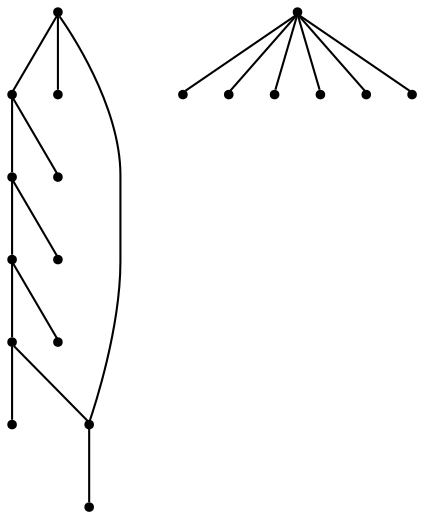 graph {
  node [shape=point,comment="{\"directed\":false,\"doi\":\"10.1007/978-3-319-27261-0_39\",\"figure\":\"6 (1)\"}"]

  v0 [pos="420.3794684494483,401.3911163733884"]
  v1 [pos="395.37652645628935,358.08869768837155"]
  v2 [pos="470.3832699150867,401.3911163733884"]
  v3 [pos="345.3758487716704,358.08869768837155"]
  v4 [pos="420.3794684494483,314.7856113331518"]
  v5 [pos="395.37652645628935,444.6932807078516"]
  v6 [pos="420.3794684494483,487.99951465117124"]
  v7 [pos="370.37670824414977,651.4037450478766"]
  v8 [pos="470.3832699150867,651.4037450478766"]
  v9 [pos="420.3794684494483,564.7943055225153"]
  v10 [pos="320.37498929919104,738.0113564286345"]
  v11 [pos="320.37498929919104,564.7943055225152"]
  v12 [pos="270.37118783355265,651.4037450478766"]
  v13 [pos="420.3794684494483,738.0113564286345"]
  v14 [pos="320.37498929919104,401.3911163733884"]
  v15 [pos="320.37498929919104,314.7856113331518"]
  v16 [pos="345.3758487716704,444.6932807078516"]
  v17 [pos="320.37498929919104,487.99951465117124"]
  v18 [pos="270.37118783355265,401.3911163733884"]

  v0 -- v1 [id="-1",pos="420.3794684494483,401.3911163733884 395.37652645628935,358.08869768837155 395.37652645628935,358.08869768837155 395.37652645628935,358.08869768837155"]
  v0 -- v2 [id="-2",pos="420.3794684494483,401.3911163733884 470.3832699150867,401.3911163733884 470.3832699150867,401.3911163733884 470.3832699150867,401.3911163733884"]
  v1 -- v3 [id="-3",pos="395.37652645628935,358.08869768837155 345.3758487716704,358.08869768837155 345.3758487716704,358.08869768837155 345.3758487716704,358.08869768837155"]
  v1 -- v4 [id="-4",pos="395.37652645628935,358.08869768837155 420.3794684494483,314.7856113331518 420.3794684494483,314.7856113331518 420.3794684494483,314.7856113331518"]
  v5 -- v0 [id="-5",pos="395.37652645628935,444.6932807078516 420.3794684494483,401.3911163733884 420.3794684494483,401.3911163733884 420.3794684494483,401.3911163733884"]
  v5 -- v6 [id="-6",pos="395.37652645628935,444.6932807078516 420.3794684494483,487.99951465117124 420.3794684494483,487.99951465117124 420.3794684494483,487.99951465117124"]
  v7 -- v8 [id="-7",pos="370.37670824414977,651.4037450478766 470.3832699150867,651.4037450478766 470.3832699150867,651.4037450478766 470.3832699150867,651.4037450478766"]
  v7 -- v9 [id="-8",pos="370.37670824414977,651.4037450478766 420.3794684494483,564.7943055225153 420.3794684494483,564.7943055225153 420.3794684494483,564.7943055225153"]
  v7 -- v10 [id="-9",pos="370.37670824414977,651.4037450478766 320.37498929919104,738.0113564286345 320.37498929919104,738.0113564286345 320.37498929919104,738.0113564286345"]
  v7 -- v11 [id="-10",pos="370.37670824414977,651.4037450478766 320.37498929919104,564.7943055225152 320.37498929919104,564.7943055225152 320.37498929919104,564.7943055225152"]
  v7 -- v12 [id="-11",pos="370.37670824414977,651.4037450478766 270.37118783355265,651.4037450478766 270.37118783355265,651.4037450478766 270.37118783355265,651.4037450478766"]
  v7 -- v13 [id="-12",pos="370.37670824414977,651.4037450478766 420.3794684494483,738.0113564286345 420.3794684494483,738.0113564286345 420.3794684494483,738.0113564286345"]
  v3 -- v14 [id="-13",pos="345.3758487716704,358.08869768837155 320.37498929919104,401.3911163733884 320.37498929919104,401.3911163733884 320.37498929919104,401.3911163733884"]
  v3 -- v15 [id="-14",pos="345.3758487716704,358.08869768837155 320.37498929919104,314.7856113331518 320.37498929919104,314.7856113331518 320.37498929919104,314.7856113331518"]
  v16 -- v5 [id="-15",pos="345.3758487716704,444.6932807078516 395.37652645628935,444.6932807078516 395.37652645628935,444.6932807078516 395.37652645628935,444.6932807078516"]
  v16 -- v17 [id="-16",pos="345.3758487716704,444.6932807078516 320.37498929919104,487.99951465117124 320.37498929919104,487.99951465117124 320.37498929919104,487.99951465117124"]
  v14 -- v16 [id="-17",pos="320.37498929919104,401.3911163733884 345.3758487716704,444.6932807078516 345.3758487716704,444.6932807078516 345.3758487716704,444.6932807078516"]
  v14 -- v18 [id="-18",pos="320.37498929919104,401.3911163733884 270.37118783355265,401.3911163733884 270.37118783355265,401.3911163733884 270.37118783355265,401.3911163733884"]
}